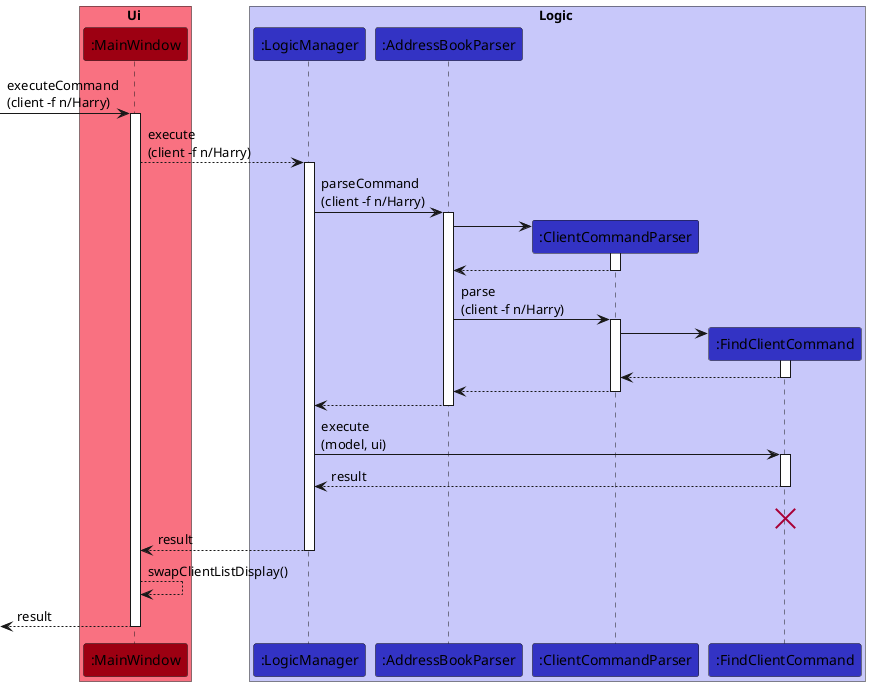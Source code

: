 @startuml
box Ui #F97181
participant ":MainWindow" as MainWindow #9D0012
end box

box Logic #C8C8FA
participant ":LogicManager" as LogicManager #3333C4
participant ":AddressBookParser" as AddressBookParser #3333C4
participant ":ClientCommandParser" as ClientCommandParser #3333C4
participant ":FindClientCommand" as FindClientCommand #3333C4
end box

[-> MainWindow : executeCommand\n(client -f n/Harry)
activate MainWindow

MainWindow --> LogicManager : execute\n(client -f n/Harry)
activate LogicManager

LogicManager -> AddressBookParser : parseCommand\n(client -f n/Harry)
activate AddressBookParser

create ClientCommandParser
AddressBookParser -> ClientCommandParser
activate ClientCommandParser
ClientCommandParser --> AddressBookParser
deactivate ClientCommandParser
AddressBookParser -> ClientCommandParser : parse\n(client -f n/Harry)
activate ClientCommandParser

create FindClientCommand
ClientCommandParser -> FindClientCommand
activate FindClientCommand

FindClientCommand --> ClientCommandParser
deactivate FindClientCommand

ClientCommandParser --> AddressBookParser
deactivate ClientCommandParser

AddressBookParser --> LogicManager
deactivate AddressBookParser

LogicManager -> FindClientCommand : execute\n(model, ui)
activate FindClientCommand

FindClientCommand --> LogicManager : result
deactivate FindClientCommand

FindClientCommand -[hidden]-> LogicManager : result
destroy FindClientCommand

MainWindow <-- LogicManager : result
deactivate LogicManager
MainWindow --> MainWindow : swapClientListDisplay()

[<-- MainWindow : result
deactivate MainWindow

@enduml
